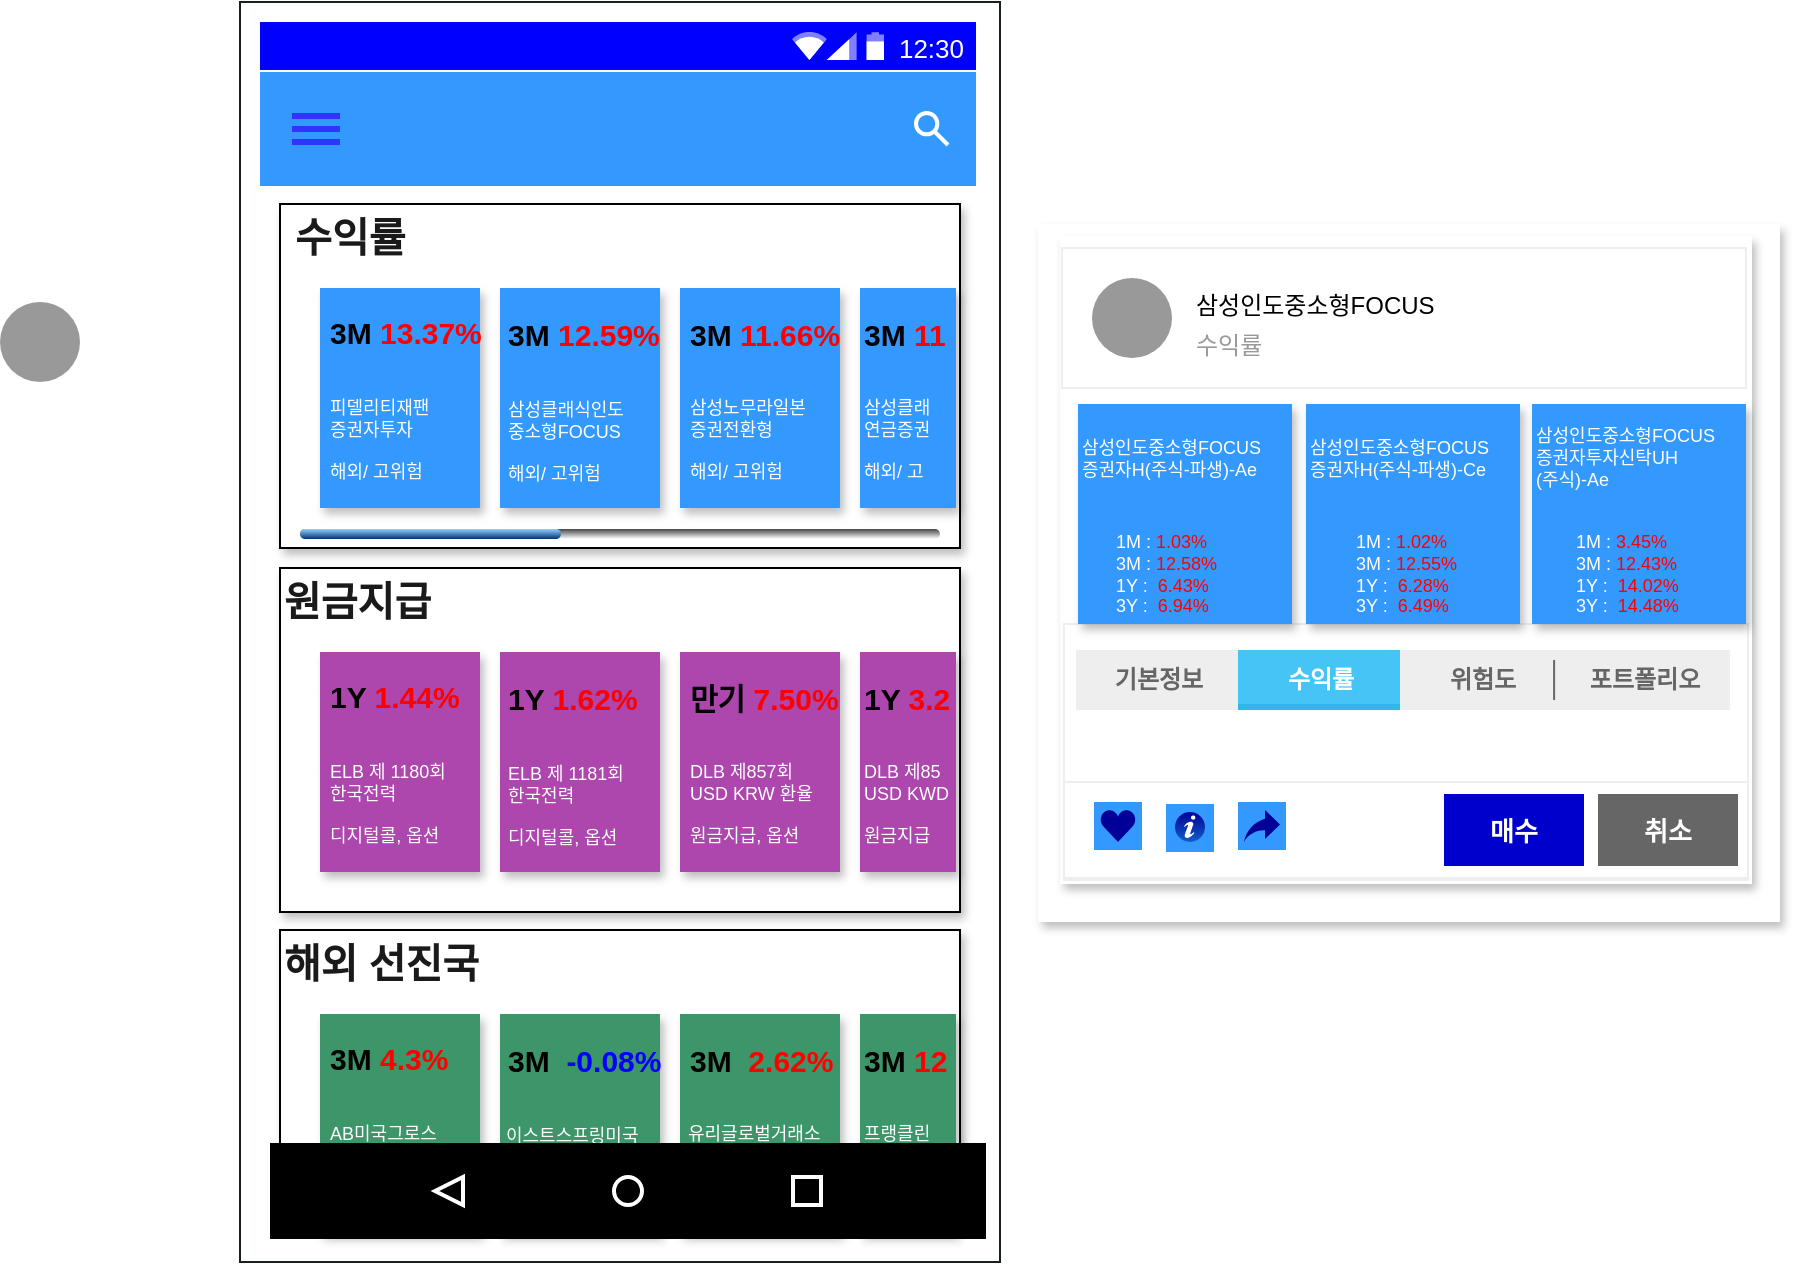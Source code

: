 <mxfile version="12.3.8" type="github" pages="1">
  <diagram id="psncUOcPzrPkPdhyHoQN" name="Page-1">
    <mxGraphModel dx="1753" dy="690" grid="1" gridSize="10" guides="1" tooltips="1" connect="1" arrows="1" fold="1" page="1" pageScale="1" pageWidth="827" pageHeight="1169" math="0" shadow="0">
      <root>
        <mxCell id="0"/>
        <mxCell id="1" parent="0"/>
        <mxCell id="Mz33kV136OjLrFjEcRnl-262" value="" style="rounded=0;whiteSpace=wrap;html=1;fontSize=12;shadow=1;strokeColor=none;" vertex="1" parent="1">
          <mxGeometry x="439" y="151" width="371" height="349" as="geometry"/>
        </mxCell>
        <mxCell id="Mz33kV136OjLrFjEcRnl-62" value="" style="verticalLabelPosition=bottom;verticalAlign=top;html=1;shadow=0;dashed=0;strokeWidth=1;shape=mxgraph.ios.iBgFlat;strokeColor=#18211b;fillColor=#FFFFFF;fontColor=#0000CC;" vertex="1" parent="1">
          <mxGeometry x="40" y="40" width="380" height="630" as="geometry"/>
        </mxCell>
        <mxCell id="Mz33kV136OjLrFjEcRnl-63" value="12:30" style="dashed=0;shape=rect;align=right;fillColor=#0000FF;strokeColor=none;fontColor=#FFFFFF;spacingRight=4;spacingTop=1;fontStyle=0;fontSize=13;resizeWidth=1;" vertex="1" parent="1">
          <mxGeometry x="50" y="50" width="358" height="24" as="geometry"/>
        </mxCell>
        <mxCell id="Mz33kV136OjLrFjEcRnl-64" value="" style="dashed=0;shape=mxgraph.gmdl.top_bar;strokeColor=none;" vertex="1" parent="Mz33kV136OjLrFjEcRnl-63">
          <mxGeometry x="1" y="0.5" width="46" height="14" relative="1" as="geometry">
            <mxPoint x="-92" y="-7" as="offset"/>
          </mxGeometry>
        </mxCell>
        <mxCell id="Mz33kV136OjLrFjEcRnl-65" value="" style="dashed=0;shape=rect;strokeColor=none;fillColor=#3399FF;resizeWidth=1;fontSize=22;fontColor=#FFFFFF;spacingTop=1;verticalAlign=middle;spacingLeft=72;align=left;" vertex="1" parent="1">
          <mxGeometry x="50" y="75" width="358" height="57" as="geometry">
            <mxPoint y="24" as="offset"/>
          </mxGeometry>
        </mxCell>
        <mxCell id="Mz33kV136OjLrFjEcRnl-66" value="" style="dashed=0;shape=mxgraph.gmdl.preferences;strokeColor=none;fillColor=#3333FF;fontColor=#0000CC;" vertex="1" parent="Mz33kV136OjLrFjEcRnl-65">
          <mxGeometry y="0.5" width="24" height="16" relative="1" as="geometry">
            <mxPoint x="16" y="-8" as="offset"/>
          </mxGeometry>
        </mxCell>
        <mxCell id="Mz33kV136OjLrFjEcRnl-67" value="" style="dashed=0;shape=mxgraph.gmdl.search;strokeColor=#FFFFFF;fillColor=none;strokeWidth=2;" vertex="1" parent="Mz33kV136OjLrFjEcRnl-65">
          <mxGeometry x="1" y="0.5" width="16" height="16" relative="1" as="geometry">
            <mxPoint x="-30" y="-8" as="offset"/>
          </mxGeometry>
        </mxCell>
        <mxCell id="Mz33kV136OjLrFjEcRnl-75" value="" style="rounded=0;whiteSpace=wrap;html=1;fontSize=12;shadow=1;" vertex="1" parent="1">
          <mxGeometry x="60" y="141" width="340" height="172" as="geometry"/>
        </mxCell>
        <mxCell id="Mz33kV136OjLrFjEcRnl-77" value="&amp;nbsp;수익률" style="text;strokeColor=none;fillColor=none;html=1;fontSize=20;fontStyle=1;verticalAlign=middle;align=left;fontColor=#1A1A1A;" vertex="1" parent="1">
          <mxGeometry x="60" y="141" width="110" height="32" as="geometry"/>
        </mxCell>
        <mxCell id="Mz33kV136OjLrFjEcRnl-78" value="" style="rounded=0;whiteSpace=wrap;html=1;shadow=1;strokeColor=none;fillColor=#3399FF;fontSize=20;fontColor=#808080;align=left;" vertex="1" parent="1">
          <mxGeometry x="80" y="183" width="80" height="110" as="geometry"/>
        </mxCell>
        <mxCell id="Mz33kV136OjLrFjEcRnl-80" value="" style="rounded=0;whiteSpace=wrap;html=1;shadow=1;strokeColor=none;fillColor=#3399FF;fontSize=20;fontColor=#808080;align=left;" vertex="1" parent="1">
          <mxGeometry x="170" y="183" width="80" height="110" as="geometry"/>
        </mxCell>
        <mxCell id="Mz33kV136OjLrFjEcRnl-81" value="" style="rounded=0;whiteSpace=wrap;html=1;shadow=1;strokeColor=none;fillColor=#3399FF;fontSize=20;fontColor=#808080;align=left;" vertex="1" parent="1">
          <mxGeometry x="260" y="183" width="80" height="110" as="geometry"/>
        </mxCell>
        <mxCell id="Mz33kV136OjLrFjEcRnl-82" value="" style="rounded=0;whiteSpace=wrap;html=1;shadow=1;strokeColor=none;fillColor=#3399FF;fontSize=20;fontColor=#808080;align=left;" vertex="1" parent="1">
          <mxGeometry x="350" y="183" width="48" height="110" as="geometry"/>
        </mxCell>
        <mxCell id="Mz33kV136OjLrFjEcRnl-84" value="&lt;font style=&quot;font-size: 9px ; font-weight: normal&quot;&gt;피델리티재팬&lt;br&gt;증권자투자&lt;br&gt;&lt;br&gt;해외/ 고위험&lt;br&gt;&lt;/font&gt;" style="text;strokeColor=none;fillColor=none;html=1;fontSize=8;fontStyle=1;verticalAlign=middle;align=left;fontColor=#FFFFFF;" vertex="1" parent="1">
          <mxGeometry x="83" y="237" width="77" height="43" as="geometry"/>
        </mxCell>
        <mxCell id="Mz33kV136OjLrFjEcRnl-85" value="&lt;font style=&quot;font-size: 9px ; font-weight: normal&quot;&gt;삼성클래식인도&lt;br&gt;중소형FOCUS&lt;br&gt;&lt;br&gt;해외/ 고위험&lt;br&gt;&lt;/font&gt;" style="text;strokeColor=none;fillColor=none;html=1;fontSize=8;fontStyle=1;verticalAlign=middle;align=left;fontColor=#FFFFFF;" vertex="1" parent="1">
          <mxGeometry x="171.5" y="238" width="77" height="43" as="geometry"/>
        </mxCell>
        <mxCell id="Mz33kV136OjLrFjEcRnl-86" value="&lt;font style=&quot;font-size: 9px ; font-weight: normal&quot;&gt;삼성노무라일본&lt;br&gt;증권전환형&lt;br&gt;&lt;br&gt;해외/ 고위험&lt;br&gt;&lt;/font&gt;" style="text;strokeColor=none;fillColor=none;html=1;fontSize=8;fontStyle=1;verticalAlign=middle;align=left;fontColor=#FFFFFF;" vertex="1" parent="1">
          <mxGeometry x="263" y="237" width="77" height="43" as="geometry"/>
        </mxCell>
        <mxCell id="Mz33kV136OjLrFjEcRnl-88" value="&lt;font style=&quot;font-size: 9px ; font-weight: normal&quot;&gt;삼성클래&lt;br&gt;연금증권&lt;br&gt;&lt;br&gt;해외/ 고&lt;br&gt;&lt;/font&gt;" style="text;strokeColor=none;fillColor=none;html=1;fontSize=8;fontStyle=1;verticalAlign=middle;align=left;fontColor=#FFFFFF;" vertex="1" parent="1">
          <mxGeometry x="350" y="237" width="50" height="43" as="geometry"/>
        </mxCell>
        <mxCell id="Mz33kV136OjLrFjEcRnl-89" value="&lt;font style=&quot;font-size: 15px&quot;&gt;3M &lt;/font&gt;&lt;font color=&quot;#ff0000&quot; style=&quot;font-size: 15px&quot;&gt;13.37%&lt;/font&gt;" style="text;strokeColor=none;fillColor=none;html=1;fontSize=15;fontStyle=1;verticalAlign=middle;align=left;" vertex="1" parent="1">
          <mxGeometry x="83" y="195" width="77" height="20" as="geometry"/>
        </mxCell>
        <mxCell id="Mz33kV136OjLrFjEcRnl-90" value="&lt;font style=&quot;font-size: 15px&quot;&gt;3M &lt;/font&gt;&lt;font color=&quot;#ff0000&quot; style=&quot;font-size: 15px&quot;&gt;12.59%&lt;/font&gt;" style="text;strokeColor=none;fillColor=none;html=1;fontSize=15;fontStyle=1;verticalAlign=middle;align=left;" vertex="1" parent="1">
          <mxGeometry x="171.5" y="195.5" width="77" height="20" as="geometry"/>
        </mxCell>
        <mxCell id="Mz33kV136OjLrFjEcRnl-91" value="&lt;font style=&quot;font-size: 15px&quot;&gt;3M&lt;/font&gt;&lt;font color=&quot;#ff0000&quot; style=&quot;font-size: 15px&quot;&gt; 11.66%&lt;/font&gt;" style="text;strokeColor=none;fillColor=none;html=1;fontSize=15;fontStyle=1;verticalAlign=middle;align=left;" vertex="1" parent="1">
          <mxGeometry x="263" y="195.5" width="77" height="20" as="geometry"/>
        </mxCell>
        <mxCell id="Mz33kV136OjLrFjEcRnl-92" value="&lt;font style=&quot;font-size: 15px&quot;&gt;3M&lt;/font&gt;&lt;font color=&quot;#ff0000&quot; style=&quot;font-size: 15px&quot;&gt; 11&lt;/font&gt;" style="text;strokeColor=none;fillColor=none;html=1;fontSize=15;fontStyle=1;verticalAlign=middle;align=left;" vertex="1" parent="1">
          <mxGeometry x="350" y="195.5" width="77" height="20" as="geometry"/>
        </mxCell>
        <mxCell id="Mz33kV136OjLrFjEcRnl-107" value="" style="rounded=0;whiteSpace=wrap;html=1;fontSize=12;shadow=1;" vertex="1" parent="1">
          <mxGeometry x="60" y="323" width="340" height="172" as="geometry"/>
        </mxCell>
        <mxCell id="Mz33kV136OjLrFjEcRnl-108" value="원금지급" style="text;strokeColor=none;fillColor=none;html=1;fontSize=20;fontStyle=1;verticalAlign=middle;align=left;fontColor=#1A1A1A;" vertex="1" parent="1">
          <mxGeometry x="60" y="323" width="110" height="32" as="geometry"/>
        </mxCell>
        <mxCell id="Mz33kV136OjLrFjEcRnl-109" value="" style="rounded=0;whiteSpace=wrap;html=1;shadow=1;strokeColor=none;fillColor=#AD46AD;fontSize=20;fontColor=#808080;align=left;" vertex="1" parent="1">
          <mxGeometry x="80" y="365" width="80" height="110" as="geometry"/>
        </mxCell>
        <mxCell id="Mz33kV136OjLrFjEcRnl-110" value="" style="rounded=0;whiteSpace=wrap;html=1;shadow=1;strokeColor=none;fillColor=#AD46AD;fontSize=20;fontColor=#808080;align=left;" vertex="1" parent="1">
          <mxGeometry x="170" y="365" width="80" height="110" as="geometry"/>
        </mxCell>
        <mxCell id="Mz33kV136OjLrFjEcRnl-111" value="" style="rounded=0;whiteSpace=wrap;html=1;shadow=1;strokeColor=none;fillColor=#AD46AD;fontSize=20;fontColor=#808080;align=left;" vertex="1" parent="1">
          <mxGeometry x="260" y="365" width="80" height="110" as="geometry"/>
        </mxCell>
        <mxCell id="Mz33kV136OjLrFjEcRnl-112" value="" style="rounded=0;whiteSpace=wrap;html=1;shadow=1;strokeColor=none;fillColor=#AD46AD;fontSize=20;fontColor=#808080;align=left;" vertex="1" parent="1">
          <mxGeometry x="350" y="365" width="48" height="110" as="geometry"/>
        </mxCell>
        <mxCell id="Mz33kV136OjLrFjEcRnl-113" value="&lt;font style=&quot;font-size: 9px ; font-weight: normal&quot;&gt;&lt;font color=&quot;#ffffff&quot;&gt;ELB 제 1180회&lt;br&gt;한국전력&lt;br&gt;&lt;br&gt;디지털콜, 옵션&lt;/font&gt;&lt;br&gt;&lt;/font&gt;" style="text;strokeColor=none;fillColor=none;html=1;fontSize=8;fontStyle=1;verticalAlign=middle;align=left;" vertex="1" parent="1">
          <mxGeometry x="83" y="419" width="77" height="43" as="geometry"/>
        </mxCell>
        <mxCell id="Mz33kV136OjLrFjEcRnl-114" value="&lt;font style=&quot;font-size: 9px ; font-weight: normal&quot;&gt;&lt;font color=&quot;#ffffff&quot;&gt;ELB 제 1181회&lt;br&gt;한국전력&lt;br&gt;&lt;br&gt;디지털콜, 옵션&lt;/font&gt;&lt;br&gt;&lt;/font&gt;" style="text;strokeColor=none;fillColor=none;html=1;fontSize=8;fontStyle=1;verticalAlign=middle;align=left;" vertex="1" parent="1">
          <mxGeometry x="171.5" y="420" width="77" height="43" as="geometry"/>
        </mxCell>
        <mxCell id="Mz33kV136OjLrFjEcRnl-115" value="&lt;font style=&quot;font-size: 9px ; font-weight: normal&quot;&gt;&lt;font color=&quot;#ffffff&quot;&gt;DLB 제857회&lt;br&gt;USD KRW 환율&lt;br&gt;&lt;br&gt;원금지급, 옵션&lt;/font&gt;&lt;br&gt;&lt;/font&gt;" style="text;strokeColor=none;fillColor=none;html=1;fontSize=8;fontStyle=1;verticalAlign=middle;align=left;" vertex="1" parent="1">
          <mxGeometry x="263" y="419" width="77" height="43" as="geometry"/>
        </mxCell>
        <mxCell id="Mz33kV136OjLrFjEcRnl-116" value="&lt;font style=&quot;font-size: 9px ; font-weight: normal&quot;&gt;&lt;font color=&quot;#ffffff&quot;&gt;DLB 제85&lt;br&gt;USD KWD&lt;br&gt;&lt;br&gt;원금지급&lt;/font&gt;&lt;br&gt;&lt;/font&gt;" style="text;strokeColor=none;fillColor=none;html=1;fontSize=8;fontStyle=1;verticalAlign=middle;align=left;" vertex="1" parent="1">
          <mxGeometry x="350" y="419" width="50" height="43" as="geometry"/>
        </mxCell>
        <mxCell id="Mz33kV136OjLrFjEcRnl-117" value="&lt;font style=&quot;font-size: 15px&quot;&gt;1Y&lt;/font&gt;&lt;font color=&quot;#ff0000&quot; style=&quot;font-size: 15px&quot;&gt; 1.44%&lt;/font&gt;" style="text;strokeColor=none;fillColor=none;html=1;fontSize=15;fontStyle=1;verticalAlign=middle;align=left;" vertex="1" parent="1">
          <mxGeometry x="83" y="377" width="77" height="20" as="geometry"/>
        </mxCell>
        <mxCell id="Mz33kV136OjLrFjEcRnl-118" value="&lt;font style=&quot;font-size: 15px&quot;&gt;1Y&lt;/font&gt;&lt;font color=&quot;#ff0000&quot; style=&quot;font-size: 15px&quot;&gt; 1.62%&lt;/font&gt;" style="text;strokeColor=none;fillColor=none;html=1;fontSize=15;fontStyle=1;verticalAlign=middle;align=left;" vertex="1" parent="1">
          <mxGeometry x="171.5" y="377.5" width="77" height="20" as="geometry"/>
        </mxCell>
        <mxCell id="Mz33kV136OjLrFjEcRnl-119" value="&lt;font style=&quot;font-size: 15px&quot;&gt;만기&lt;/font&gt;&lt;font color=&quot;#ff0000&quot; style=&quot;font-size: 15px&quot;&gt; 7.50%&lt;/font&gt;" style="text;strokeColor=none;fillColor=none;html=1;fontSize=15;fontStyle=1;verticalAlign=middle;align=left;" vertex="1" parent="1">
          <mxGeometry x="263" y="377.5" width="77" height="20" as="geometry"/>
        </mxCell>
        <mxCell id="Mz33kV136OjLrFjEcRnl-120" value="&lt;font style=&quot;font-size: 15px&quot;&gt;1Y&lt;/font&gt;&lt;font color=&quot;#ff0000&quot; style=&quot;font-size: 15px&quot;&gt; 3.2&lt;/font&gt;" style="text;strokeColor=none;fillColor=none;html=1;fontSize=15;fontStyle=1;verticalAlign=middle;align=left;" vertex="1" parent="1">
          <mxGeometry x="350" y="377.5" width="77" height="20" as="geometry"/>
        </mxCell>
        <mxCell id="Mz33kV136OjLrFjEcRnl-121" value="" style="rounded=0;whiteSpace=wrap;html=1;fontSize=12;shadow=1;" vertex="1" parent="1">
          <mxGeometry x="60" y="504" width="340" height="146" as="geometry"/>
        </mxCell>
        <mxCell id="Mz33kV136OjLrFjEcRnl-122" value="해외 선진국" style="text;strokeColor=none;fillColor=none;html=1;fontSize=20;fontStyle=1;verticalAlign=middle;align=left;fontColor=#1A1A1A;" vertex="1" parent="1">
          <mxGeometry x="60" y="504" width="110" height="32" as="geometry"/>
        </mxCell>
        <mxCell id="Mz33kV136OjLrFjEcRnl-123" value="" style="rounded=0;whiteSpace=wrap;html=1;shadow=1;strokeColor=none;fillColor=#3C9669;fontSize=20;fontColor=#808080;align=left;" vertex="1" parent="1">
          <mxGeometry x="80" y="546" width="80" height="110" as="geometry"/>
        </mxCell>
        <mxCell id="Mz33kV136OjLrFjEcRnl-124" value="" style="rounded=0;whiteSpace=wrap;html=1;shadow=1;strokeColor=none;fillColor=#3C9669;fontSize=20;fontColor=#808080;align=left;" vertex="1" parent="1">
          <mxGeometry x="170" y="546" width="80" height="110" as="geometry"/>
        </mxCell>
        <mxCell id="Mz33kV136OjLrFjEcRnl-125" value="" style="rounded=0;whiteSpace=wrap;html=1;shadow=1;strokeColor=none;fillColor=#3C9669;fontSize=20;fontColor=#808080;align=left;" vertex="1" parent="1">
          <mxGeometry x="260" y="546" width="80" height="110" as="geometry"/>
        </mxCell>
        <mxCell id="Mz33kV136OjLrFjEcRnl-126" value="" style="rounded=0;whiteSpace=wrap;html=1;shadow=1;strokeColor=none;fillColor=#3C9669;fontSize=20;fontColor=#808080;align=left;" vertex="1" parent="1">
          <mxGeometry x="350" y="546" width="48" height="110" as="geometry"/>
        </mxCell>
        <mxCell id="Mz33kV136OjLrFjEcRnl-127" value="&lt;font style=&quot;font-size: 9px ; font-weight: normal&quot;&gt;AB미국그로스&lt;br&gt;증권투자신탁&lt;br&gt;&lt;br&gt;해외/ 고위험&lt;br&gt;&lt;/font&gt;" style="text;strokeColor=none;fillColor=none;html=1;fontSize=8;fontStyle=1;verticalAlign=middle;align=left;fontColor=#FFFFFF;" vertex="1" parent="1">
          <mxGeometry x="83" y="600" width="77" height="43" as="geometry"/>
        </mxCell>
        <mxCell id="Mz33kV136OjLrFjEcRnl-128" value="&lt;font style=&quot;font-size: 9px ; font-weight: normal&quot;&gt;이스트스프링미국&lt;br&gt;투자적격회사채&lt;br&gt;&lt;br&gt;해외/ 중위험&lt;br&gt;&lt;/font&gt;" style="text;strokeColor=none;fillColor=none;html=1;fontSize=8;fontStyle=1;verticalAlign=middle;align=left;fontColor=#FFFFFF;" vertex="1" parent="1">
          <mxGeometry x="170.5" y="601" width="77" height="43" as="geometry"/>
        </mxCell>
        <mxCell id="Mz33kV136OjLrFjEcRnl-129" value="&lt;font style=&quot;font-size: 9px ; font-weight: normal&quot;&gt;유리글로벌거래소&lt;br&gt;증권자투자1호&lt;br&gt;&lt;br&gt;해외/ 고위험&lt;br&gt;&lt;/font&gt;" style="text;strokeColor=none;fillColor=none;html=1;fontSize=8;fontStyle=1;verticalAlign=middle;align=left;fontColor=#FFFFFF;" vertex="1" parent="1">
          <mxGeometry x="262" y="600" width="77" height="43" as="geometry"/>
        </mxCell>
        <mxCell id="Mz33kV136OjLrFjEcRnl-130" value="&lt;font style=&quot;font-size: 9px ; font-weight: normal&quot;&gt;프랭클린&lt;br&gt;증권자투&lt;br&gt;&lt;br&gt;해외/ 고&lt;br&gt;&lt;/font&gt;" style="text;strokeColor=none;fillColor=none;html=1;fontSize=8;fontStyle=1;verticalAlign=middle;align=left;fontColor=#FFFFFF;" vertex="1" parent="1">
          <mxGeometry x="350" y="600" width="50" height="43" as="geometry"/>
        </mxCell>
        <mxCell id="Mz33kV136OjLrFjEcRnl-131" value="&lt;font style=&quot;font-size: 15px&quot;&gt;3M&lt;/font&gt;&lt;font color=&quot;#ff0000&quot; style=&quot;font-size: 15px&quot;&gt; 4.3%&lt;/font&gt;" style="text;strokeColor=none;fillColor=none;html=1;fontSize=15;fontStyle=1;verticalAlign=middle;align=left;" vertex="1" parent="1">
          <mxGeometry x="83" y="558" width="77" height="20" as="geometry"/>
        </mxCell>
        <mxCell id="Mz33kV136OjLrFjEcRnl-132" value="&lt;font style=&quot;font-size: 15px&quot;&gt;3M&lt;/font&gt;&lt;font color=&quot;#ff0000&quot; style=&quot;font-size: 15px&quot;&gt;&amp;nbsp; &lt;/font&gt;&lt;font style=&quot;font-size: 15px&quot; color=&quot;#0000ff&quot;&gt;-0.08%&lt;/font&gt;" style="text;strokeColor=none;fillColor=none;html=1;fontSize=15;fontStyle=1;verticalAlign=middle;align=left;" vertex="1" parent="1">
          <mxGeometry x="171.5" y="558.5" width="77" height="20" as="geometry"/>
        </mxCell>
        <mxCell id="Mz33kV136OjLrFjEcRnl-133" value="&lt;font style=&quot;font-size: 15px&quot;&gt;3M&lt;/font&gt;&lt;font color=&quot;#ff0000&quot; style=&quot;font-size: 15px&quot;&gt;&amp;nbsp; 2.62%&lt;/font&gt;" style="text;strokeColor=none;fillColor=none;html=1;fontSize=15;fontStyle=1;verticalAlign=middle;align=left;" vertex="1" parent="1">
          <mxGeometry x="263" y="558.5" width="77" height="20" as="geometry"/>
        </mxCell>
        <mxCell id="Mz33kV136OjLrFjEcRnl-134" value="&lt;font style=&quot;font-size: 15px&quot;&gt;3M&lt;/font&gt;&lt;font color=&quot;#ff0000&quot; style=&quot;font-size: 15px&quot;&gt; 12&lt;/font&gt;" style="text;strokeColor=none;fillColor=none;html=1;fontSize=15;fontStyle=1;verticalAlign=middle;align=left;" vertex="1" parent="1">
          <mxGeometry x="350" y="558.5" width="77" height="20" as="geometry"/>
        </mxCell>
        <mxCell id="Mz33kV136OjLrFjEcRnl-139" value="" style="verticalLabelPosition=bottom;verticalAlign=top;html=1;shadow=0;dashed=0;strokeWidth=1;shape=mxgraph.ios.iProgressBar;barPos=40;fillColor=#999900;fontSize=15;fontColor=#1A1A1A;align=left;" vertex="1" parent="1">
          <mxGeometry x="70" y="301" width="320" height="10" as="geometry"/>
        </mxCell>
        <mxCell id="Mz33kV136OjLrFjEcRnl-149" value="" style="dashed=0;shape=rect;strokeColor=none;fillColor=#000000;resizeWidth=1;" vertex="1" parent="1">
          <mxGeometry y="1" width="358" height="48" relative="1" as="geometry">
            <mxPoint x="55" y="610.5" as="offset"/>
          </mxGeometry>
        </mxCell>
        <mxCell id="Mz33kV136OjLrFjEcRnl-150" value="" style="dashed=0;shape=mxgraph.gmdl.back;strokeColor=#ffffff;fillColor=#000000;strokeWidth=2;" vertex="1" parent="Mz33kV136OjLrFjEcRnl-149">
          <mxGeometry x="0.25" y="0.5" width="14" height="14" relative="1" as="geometry">
            <mxPoint x="-7" y="-7" as="offset"/>
          </mxGeometry>
        </mxCell>
        <mxCell id="Mz33kV136OjLrFjEcRnl-151" value="" style="shape=ellipse;strokeColor=#ffffff;fillColor=#000000;strokeWidth=2;" vertex="1" parent="Mz33kV136OjLrFjEcRnl-149">
          <mxGeometry x="0.5" y="0.5" width="14" height="14" relative="1" as="geometry">
            <mxPoint x="-7" y="-7" as="offset"/>
          </mxGeometry>
        </mxCell>
        <mxCell id="Mz33kV136OjLrFjEcRnl-152" value="" style="shape=rect;strokeColor=#ffffff;fillColor=#000000;strokeWidth=2;" vertex="1" parent="Mz33kV136OjLrFjEcRnl-149">
          <mxGeometry x="0.75" y="0.5" width="14" height="14" relative="1" as="geometry">
            <mxPoint x="-7" y="-7" as="offset"/>
          </mxGeometry>
        </mxCell>
        <mxCell id="Mz33kV136OjLrFjEcRnl-213" value="" style="rounded=0;whiteSpace=wrap;html=1;fontSize=12;shadow=1;strokeColor=none;" vertex="1" parent="1">
          <mxGeometry x="450" y="157" width="346" height="324" as="geometry"/>
        </mxCell>
        <mxCell id="Mz33kV136OjLrFjEcRnl-221" value="" style="shape=ellipse;strokeColor=none;fillColor=#999999;" vertex="1" parent="1">
          <mxGeometry width="40" height="40" relative="1" as="geometry">
            <mxPoint x="-80" y="190" as="offset"/>
          </mxGeometry>
        </mxCell>
        <mxCell id="Mz33kV136OjLrFjEcRnl-236" value="" style="shape=rect;strokeColor=#eeeeee;fillColor=#ffffff;resizeWidth=1;" vertex="1" parent="1">
          <mxGeometry width="342" height="70" relative="1" as="geometry">
            <mxPoint x="451" y="163" as="offset"/>
          </mxGeometry>
        </mxCell>
        <mxCell id="Mz33kV136OjLrFjEcRnl-237" value="" style="shape=ellipse;strokeColor=none;fillColor=#999999;" vertex="1" parent="Mz33kV136OjLrFjEcRnl-236">
          <mxGeometry width="40" height="40" relative="1" as="geometry">
            <mxPoint x="15" y="15" as="offset"/>
          </mxGeometry>
        </mxCell>
        <mxCell id="Mz33kV136OjLrFjEcRnl-238" value="삼성인도중소형FOCUS" style="text;" vertex="1" parent="Mz33kV136OjLrFjEcRnl-236">
          <mxGeometry width="235" height="20" relative="1" as="geometry">
            <mxPoint x="65" y="15" as="offset"/>
          </mxGeometry>
        </mxCell>
        <mxCell id="Mz33kV136OjLrFjEcRnl-239" value="수익률 " style="text;fontColor=#999999;" vertex="1" parent="Mz33kV136OjLrFjEcRnl-236">
          <mxGeometry width="235" height="20" relative="1" as="geometry">
            <mxPoint x="65" y="35" as="offset"/>
          </mxGeometry>
        </mxCell>
        <mxCell id="Mz33kV136OjLrFjEcRnl-197" value="" style="shape=rect;strokeColor=#eeeeee;fillColor=#ffffff;;whiteSpace=wrap;align=left;spacingLeft=16;fontColor=#666666;verticalAlign=top;spacingTop=10;fontSize=13;spacingRight=16;" vertex="1" parent="1">
          <mxGeometry x="452" y="351" width="342" height="128" as="geometry"/>
        </mxCell>
        <mxCell id="Mz33kV136OjLrFjEcRnl-205" value="" style="strokeWidth=1;html=1;shadow=0;dashed=0;shape=mxgraph.android.rrect;rSize=0;fillColor=#eeeeee;strokeColor=none;fontSize=15;fontColor=#FFFFFF;align=left;" vertex="1" parent="1">
          <mxGeometry x="458" y="364" width="327" height="30" as="geometry"/>
        </mxCell>
        <mxCell id="Mz33kV136OjLrFjEcRnl-206" value="기본정보" style="strokeWidth=1;html=1;shadow=0;dashed=0;shape=mxgraph.android.anchor;fontStyle=1;fontColor=#666666;" vertex="1" parent="Mz33kV136OjLrFjEcRnl-205">
          <mxGeometry width="81" height="30" as="geometry"/>
        </mxCell>
        <mxCell id="Mz33kV136OjLrFjEcRnl-207" value="수익률" style="strokeWidth=1;html=1;shadow=0;dashed=0;shape=mxgraph.android.rrect;rSize=0;fontStyle=1;fillColor=#44c5f5;strokeColor=none;fontColor=#ffffff;" vertex="1" parent="Mz33kV136OjLrFjEcRnl-205">
          <mxGeometry x="81" width="81" height="30" as="geometry"/>
        </mxCell>
        <mxCell id="Mz33kV136OjLrFjEcRnl-208" value="" style="strokeWidth=1;html=1;shadow=0;dashed=0;shape=mxgraph.android.rrect;rSize=0;fillColor=#33b5e5;strokeColor=none;" vertex="1" parent="Mz33kV136OjLrFjEcRnl-207">
          <mxGeometry y="27" width="81" height="3" as="geometry"/>
        </mxCell>
        <mxCell id="Mz33kV136OjLrFjEcRnl-209" value="위험도" style="strokeWidth=1;html=1;shadow=0;dashed=0;shape=mxgraph.android.anchor;fontStyle=1;fontColor=#666666;" vertex="1" parent="Mz33kV136OjLrFjEcRnl-205">
          <mxGeometry x="162" width="81" height="30" as="geometry"/>
        </mxCell>
        <mxCell id="Mz33kV136OjLrFjEcRnl-210" value="포트폴리오" style="strokeWidth=1;html=1;shadow=0;dashed=0;shape=mxgraph.android.anchor;fontStyle=1;fontColor=#666666;" vertex="1" parent="Mz33kV136OjLrFjEcRnl-205">
          <mxGeometry x="243" width="81" height="30" as="geometry"/>
        </mxCell>
        <mxCell id="Mz33kV136OjLrFjEcRnl-211" value="" style="shape=line;strokeColor=#666666;direction=south;" vertex="1" parent="Mz33kV136OjLrFjEcRnl-205">
          <mxGeometry x="230.303" y="5" width="17.514" height="20" as="geometry"/>
        </mxCell>
        <mxCell id="Mz33kV136OjLrFjEcRnl-229" value="" style="shape=rect;strokeColor=#eeeeee;fillColor=#ffffff;;whiteSpace=wrap;align=left;spacingLeft=14;fontColor=#BDBDBD;resizeWidth=1;" vertex="1" parent="1">
          <mxGeometry y="1" width="342" height="48" relative="1" as="geometry">
            <mxPoint x="452" y="430" as="offset"/>
          </mxGeometry>
        </mxCell>
        <mxCell id="Mz33kV136OjLrFjEcRnl-230" value="" style="shape=rect;strokeColor=none;fillColor=#3399FF;" vertex="1" parent="Mz33kV136OjLrFjEcRnl-229">
          <mxGeometry y="1" width="24" height="24" relative="1" as="geometry">
            <mxPoint x="15" y="-38" as="offset"/>
          </mxGeometry>
        </mxCell>
        <mxCell id="Mz33kV136OjLrFjEcRnl-231" value="" style="dashed=0;shape=mxgraph.gmdl.heart;strokeColor=none;fillColor=#000099;" vertex="1" parent="Mz33kV136OjLrFjEcRnl-230">
          <mxGeometry x="3" y="4" width="18" height="16" as="geometry"/>
        </mxCell>
        <mxCell id="Mz33kV136OjLrFjEcRnl-232" value="" style="shape=rect;strokeColor=none;fillColor=#3399FF;" vertex="1" parent="Mz33kV136OjLrFjEcRnl-229">
          <mxGeometry y="1" width="24" height="24" relative="1" as="geometry">
            <mxPoint x="87" y="-38" as="offset"/>
          </mxGeometry>
        </mxCell>
        <mxCell id="Mz33kV136OjLrFjEcRnl-233" value="" style="dashed=0;shape=mxgraph.gmdl.reply;strokeColor=none;fillColor=#000099;" vertex="1" parent="Mz33kV136OjLrFjEcRnl-232">
          <mxGeometry x="3" y="4" width="18" height="16" as="geometry"/>
        </mxCell>
        <mxCell id="Mz33kV136OjLrFjEcRnl-234" value="매수" style="shape=rect;strokeColor=none;fillColor=#0000CC;fontColor=#FFFFFF;fontStyle=1;fontSize=13;" vertex="1" parent="Mz33kV136OjLrFjEcRnl-229">
          <mxGeometry x="1" y="1" width="70" height="36" relative="1" as="geometry">
            <mxPoint x="-152" y="-42" as="offset"/>
          </mxGeometry>
        </mxCell>
        <mxCell id="Mz33kV136OjLrFjEcRnl-235" value="취소" style="shape=rect;strokeColor=none;fillColor=#666666;fontColor=#FFFFFF;fontStyle=1;fontSize=13;" vertex="1" parent="Mz33kV136OjLrFjEcRnl-229">
          <mxGeometry x="1" y="1" width="70" height="36" relative="1" as="geometry">
            <mxPoint x="-75" y="-42" as="offset"/>
          </mxGeometry>
        </mxCell>
        <mxCell id="Mz33kV136OjLrFjEcRnl-255" value="" style="shape=rect;strokeColor=none;fillColor=#3399FF;" vertex="1" parent="Mz33kV136OjLrFjEcRnl-229">
          <mxGeometry y="1" width="24" height="24" relative="1" as="geometry">
            <mxPoint x="51" y="-37" as="offset"/>
          </mxGeometry>
        </mxCell>
        <mxCell id="Mz33kV136OjLrFjEcRnl-259" value="" style="verticalLabelPosition=bottom;verticalAlign=top;html=1;shadow=0;dashed=0;strokeWidth=1;shape=mxgraph.ios.iInfoIcon;fillColor=#000099;fillColor2=#135Ec8;strokeColor=none;fontSize=11;fontColor=#000000;align=left;" vertex="1" parent="Mz33kV136OjLrFjEcRnl-229">
          <mxGeometry x="55.5" y="15" width="15" height="15" as="geometry"/>
        </mxCell>
        <mxCell id="Mz33kV136OjLrFjEcRnl-242" value="" style="rounded=0;whiteSpace=wrap;html=1;shadow=1;strokeColor=none;fillColor=#3399FF;fontSize=20;fontColor=#808080;align=left;" vertex="1" parent="1">
          <mxGeometry x="459" y="241" width="107" height="110" as="geometry"/>
        </mxCell>
        <mxCell id="Mz33kV136OjLrFjEcRnl-246" value="&lt;font style=&quot;font-size: 9px ; font-weight: normal&quot;&gt;삼성인도중소형FOCUS&lt;br&gt;증권자H(주식-파생)-Ae&lt;br&gt;&lt;/font&gt;" style="text;strokeColor=none;fillColor=none;html=1;fontSize=8;fontStyle=1;verticalAlign=middle;align=left;fontColor=#FFFFFF;" vertex="1" parent="1">
          <mxGeometry x="459" y="246" width="105" height="43" as="geometry"/>
        </mxCell>
        <mxCell id="Mz33kV136OjLrFjEcRnl-247" value="&lt;font style=&quot;font-size: 9px ; font-weight: normal&quot;&gt;1M : &lt;font color=&quot;#ff0000&quot;&gt;1.03%&lt;/font&gt;&lt;br&gt;3M : &lt;font color=&quot;#ff0000&quot;&gt;12.58%&lt;/font&gt;&lt;br&gt;1Y :&amp;nbsp; &lt;font color=&quot;#ff0000&quot;&gt;6.43%&lt;/font&gt;&lt;br&gt;3Y :&amp;nbsp; &lt;font color=&quot;#ff0000&quot;&gt;6.94%&lt;/font&gt;&lt;br&gt;&lt;/font&gt;" style="text;strokeColor=none;fillColor=none;html=1;fontSize=8;fontStyle=1;verticalAlign=middle;align=left;fontColor=#FFFFFF;" vertex="1" parent="1">
          <mxGeometry x="476" y="304" width="88" height="43" as="geometry"/>
        </mxCell>
        <mxCell id="Mz33kV136OjLrFjEcRnl-248" value="" style="rounded=0;whiteSpace=wrap;html=1;shadow=1;strokeColor=none;fillColor=#3399FF;fontSize=20;fontColor=#808080;align=left;" vertex="1" parent="1">
          <mxGeometry x="573" y="241" width="107" height="110" as="geometry"/>
        </mxCell>
        <mxCell id="Mz33kV136OjLrFjEcRnl-249" value="&lt;font style=&quot;font-size: 9px ; font-weight: normal&quot;&gt;삼성인도중소형FOCUS&lt;br&gt;증권자H(주식-파생)-Ce&lt;br&gt;&lt;/font&gt;" style="text;strokeColor=none;fillColor=none;html=1;fontSize=8;fontStyle=1;verticalAlign=middle;align=left;fontColor=#FFFFFF;" vertex="1" parent="1">
          <mxGeometry x="573" y="246" width="105" height="43" as="geometry"/>
        </mxCell>
        <mxCell id="Mz33kV136OjLrFjEcRnl-250" value="&lt;font style=&quot;font-size: 9px ; font-weight: normal&quot;&gt;1M : &lt;font color=&quot;#ff0000&quot;&gt;1.02%&lt;/font&gt;&lt;br&gt;3M : &lt;font color=&quot;#ff0000&quot;&gt;12.55%&lt;/font&gt;&lt;br&gt;1Y :&amp;nbsp; &lt;font color=&quot;#ff0000&quot;&gt;6.28%&lt;/font&gt;&lt;br&gt;3Y :&amp;nbsp; &lt;font color=&quot;#ff0000&quot;&gt;6.49%&lt;/font&gt;&lt;br&gt;&lt;/font&gt;" style="text;strokeColor=none;fillColor=none;html=1;fontSize=8;fontStyle=1;verticalAlign=middle;align=left;fontColor=#FFFFFF;" vertex="1" parent="1">
          <mxGeometry x="596" y="304" width="82" height="43" as="geometry"/>
        </mxCell>
        <mxCell id="Mz33kV136OjLrFjEcRnl-251" value="" style="rounded=0;whiteSpace=wrap;html=1;shadow=1;strokeColor=none;fillColor=#3399FF;fontSize=20;fontColor=#808080;align=left;" vertex="1" parent="1">
          <mxGeometry x="686" y="241" width="107" height="110" as="geometry"/>
        </mxCell>
        <mxCell id="Mz33kV136OjLrFjEcRnl-252" value="&lt;font style=&quot;font-size: 9px ; font-weight: normal&quot;&gt;삼성인도중소형FOCUS&lt;br&gt;증권자투자신탁UH&lt;br&gt;(주식)-Ae&lt;br&gt;&lt;/font&gt;" style="text;strokeColor=none;fillColor=none;html=1;fontSize=8;fontStyle=1;verticalAlign=middle;align=left;fontColor=#FFFFFF;" vertex="1" parent="1">
          <mxGeometry x="686" y="246" width="105" height="43" as="geometry"/>
        </mxCell>
        <mxCell id="Mz33kV136OjLrFjEcRnl-253" value="&lt;font style=&quot;font-size: 9px ; font-weight: normal&quot;&gt;1M : &lt;font color=&quot;#ff0000&quot;&gt;3.45%&lt;/font&gt;&lt;br&gt;3M : &lt;font color=&quot;#ff0000&quot;&gt;12.43%&lt;/font&gt;&lt;br&gt;1Y :&amp;nbsp; &lt;font color=&quot;#ff0000&quot;&gt;14.02%&lt;/font&gt;&lt;br&gt;3Y :&amp;nbsp; &lt;font color=&quot;#ff0000&quot;&gt;14.48%&lt;/font&gt;&lt;br&gt;&lt;/font&gt;" style="text;strokeColor=none;fillColor=none;html=1;fontSize=8;fontStyle=1;verticalAlign=middle;align=left;fontColor=#FFFFFF;" vertex="1" parent="1">
          <mxGeometry x="706" y="304" width="85" height="43" as="geometry"/>
        </mxCell>
      </root>
    </mxGraphModel>
  </diagram>
</mxfile>
